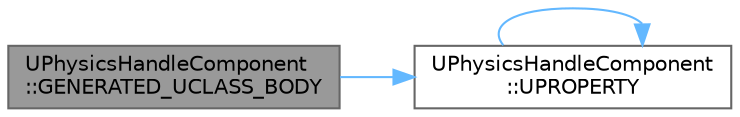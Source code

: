 digraph "UPhysicsHandleComponent::GENERATED_UCLASS_BODY"
{
 // INTERACTIVE_SVG=YES
 // LATEX_PDF_SIZE
  bgcolor="transparent";
  edge [fontname=Helvetica,fontsize=10,labelfontname=Helvetica,labelfontsize=10];
  node [fontname=Helvetica,fontsize=10,shape=box,height=0.2,width=0.4];
  rankdir="LR";
  Node1 [id="Node000001",label="UPhysicsHandleComponent\l::GENERATED_UCLASS_BODY",height=0.2,width=0.4,color="gray40", fillcolor="grey60", style="filled", fontcolor="black",tooltip="Component we are currently holding."];
  Node1 -> Node2 [id="edge1_Node000001_Node000002",color="steelblue1",style="solid",tooltip=" "];
  Node2 [id="Node000002",label="UPhysicsHandleComponent\l::UPROPERTY",height=0.2,width=0.4,color="grey40", fillcolor="white", style="filled",URL="$d7/d29/classUPhysicsHandleComponent.html#a38b05864e6cdb0bc75b783c66e2487f0",tooltip="Linear damping of the handle spring."];
  Node2 -> Node2 [id="edge2_Node000002_Node000002",color="steelblue1",style="solid",tooltip=" "];
}
